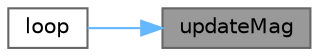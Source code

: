 digraph "updateMag"
{
 // LATEX_PDF_SIZE
  bgcolor="transparent";
  edge [fontname=Helvetica,fontsize=10,labelfontname=Helvetica,labelfontsize=10];
  node [fontname=Helvetica,fontsize=10,shape=box,height=0.2,width=0.4];
  rankdir="RL";
  Node1 [label="updateMag",height=0.2,width=0.4,color="gray40", fillcolor="grey60", style="filled", fontcolor="black",tooltip="This read the magnatic feild from the 9DOF."];
  Node1 -> Node2 [dir="back",color="steelblue1",style="solid"];
  Node2 [label="loop",height=0.2,width=0.4,color="grey40", fillcolor="white", style="filled",URL="$master_8ino.html#afe461d27b9c48d5921c00d521181f12f",tooltip="This is the loop that is run everything."];
}

